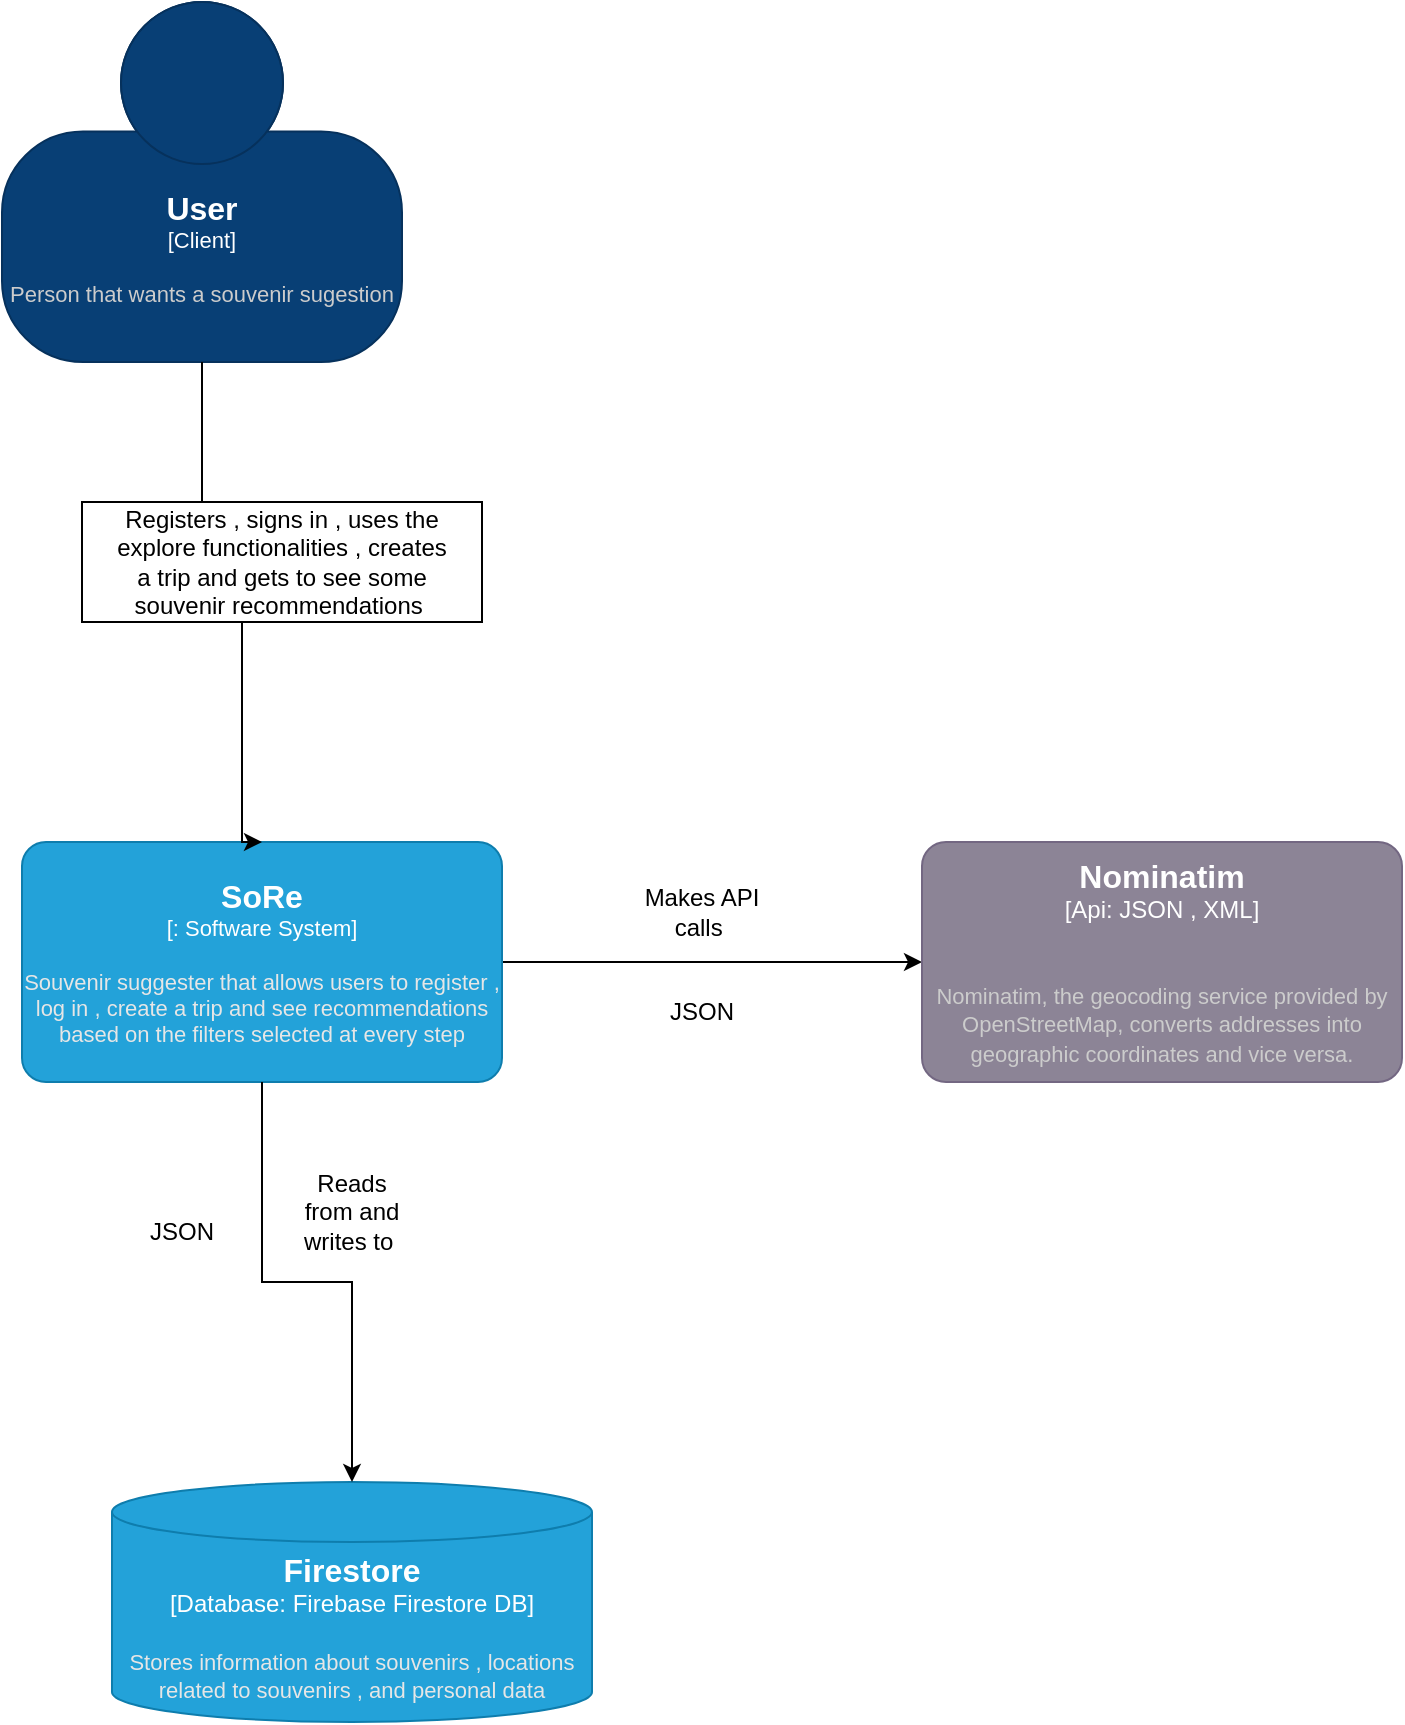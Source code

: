 <mxfile version="24.6.2" type="device">
  <diagram name="Page-1" id="QXPeTNBncEF4eeQSKUlk">
    <mxGraphModel dx="3576" dy="2546" grid="1" gridSize="10" guides="1" tooltips="1" connect="1" arrows="1" fold="1" page="1" pageScale="1" pageWidth="850" pageHeight="1100" math="0" shadow="0">
      <root>
        <mxCell id="0" />
        <mxCell id="1" parent="0" />
        <object placeholders="1" c4Name="User" c4Type="Client" c4Description="Person that wants a souvenir sugestion" label="&lt;font style=&quot;font-size: 16px&quot;&gt;&lt;b&gt;%c4Name%&lt;/b&gt;&lt;/font&gt;&lt;div&gt;[%c4Type%]&lt;/div&gt;&lt;br&gt;&lt;div&gt;&lt;font style=&quot;font-size: 11px&quot;&gt;&lt;font color=&quot;#cccccc&quot;&gt;%c4Description%&lt;/font&gt;&lt;/div&gt;" id="COm_rqQEN5jKaDhNb9Z0-1">
          <mxCell style="html=1;fontSize=11;dashed=0;whiteSpace=wrap;fillColor=#083F75;strokeColor=#06315C;fontColor=#ffffff;shape=mxgraph.c4.person2;align=center;metaEdit=1;points=[[0.5,0,0],[1,0.5,0],[1,0.75,0],[0.75,1,0],[0.5,1,0],[0.25,1,0],[0,0.75,0],[0,0.5,0]];resizable=0;" parent="1" vertex="1">
            <mxGeometry x="-820" y="-1070" width="200" height="180" as="geometry" />
          </mxCell>
        </object>
        <mxCell id="fY5cgNFYc6_N9_vYUAOr-10" style="edgeStyle=orthogonalEdgeStyle;rounded=0;orthogonalLoop=1;jettySize=auto;html=1;exitX=1;exitY=0.5;exitDx=0;exitDy=0;exitPerimeter=0;" edge="1" parent="1" source="fY5cgNFYc6_N9_vYUAOr-1" target="fY5cgNFYc6_N9_vYUAOr-9">
          <mxGeometry relative="1" as="geometry" />
        </mxCell>
        <object placeholders="1" c4Name="SoRe" c4Technology="Software System" c4Description="Souvenir suggester that allows users to register , log in , create a trip and see recommendations based on the filters selected at every step " label="&lt;font style=&quot;font-size: 16px&quot;&gt;&lt;b&gt;%c4Name%&lt;/b&gt;&lt;/font&gt;&lt;div&gt;[%c4Type%: %c4Technology%]&lt;/div&gt;&lt;br&gt;&lt;div&gt;&lt;font style=&quot;font-size: 11px&quot;&gt;&lt;font color=&quot;#E6E6E6&quot;&gt;%c4Description%&lt;/font&gt;&lt;/div&gt;" c4Type="" id="fY5cgNFYc6_N9_vYUAOr-1">
          <mxCell style="rounded=1;whiteSpace=wrap;html=1;fontSize=11;labelBackgroundColor=none;fillColor=#23A2D9;fontColor=#ffffff;align=center;arcSize=10;strokeColor=#0E7DAD;metaEdit=1;resizable=0;points=[[0.25,0,0],[0.5,0,0],[0.75,0,0],[1,0.25,0],[1,0.5,0],[1,0.75,0],[0.75,1,0],[0.5,1,0],[0.25,1,0],[0,0.75,0],[0,0.5,0],[0,0.25,0]];" vertex="1" parent="1">
            <mxGeometry x="-810" y="-650" width="240" height="120" as="geometry" />
          </mxCell>
        </object>
        <mxCell id="fY5cgNFYc6_N9_vYUAOr-2" style="edgeStyle=orthogonalEdgeStyle;rounded=0;orthogonalLoop=1;jettySize=auto;html=1;entryX=0.5;entryY=0;entryDx=0;entryDy=0;entryPerimeter=0;" edge="1" parent="1" source="COm_rqQEN5jKaDhNb9Z0-1" target="fY5cgNFYc6_N9_vYUAOr-1">
          <mxGeometry relative="1" as="geometry">
            <mxPoint x="-700" y="-660" as="targetPoint" />
            <Array as="points">
              <mxPoint x="-720" y="-775" />
              <mxPoint x="-700" y="-775" />
              <mxPoint x="-700" y="-650" />
            </Array>
          </mxGeometry>
        </mxCell>
        <mxCell id="fY5cgNFYc6_N9_vYUAOr-3" value="" style="rounded=0;whiteSpace=wrap;html=1;" vertex="1" parent="1">
          <mxGeometry x="-780" y="-820" width="200" height="60" as="geometry" />
        </mxCell>
        <mxCell id="fY5cgNFYc6_N9_vYUAOr-4" value="Registers , signs in , uses the explore functionalities , creates a trip and gets to see some souvenir recommendations&amp;nbsp;" style="text;html=1;align=center;verticalAlign=middle;whiteSpace=wrap;rounded=0;" vertex="1" parent="1">
          <mxGeometry x="-765" y="-835" width="170" height="90" as="geometry" />
        </mxCell>
        <object placeholders="1" c4Type="Firestore" c4Container="Database" c4Technology="Firebase Firestore DB" c4Description="Stores information about souvenirs , locations related to souvenirs , and personal data" label="&lt;font style=&quot;font-size: 16px&quot;&gt;&lt;b&gt;%c4Type%&lt;/b&gt;&lt;/font&gt;&lt;div&gt;[%c4Container%:&amp;nbsp;%c4Technology%]&lt;/div&gt;&lt;br&gt;&lt;div&gt;&lt;font style=&quot;font-size: 11px&quot;&gt;&lt;font color=&quot;#E6E6E6&quot;&gt;%c4Description%&lt;/font&gt;&lt;/div&gt;" id="fY5cgNFYc6_N9_vYUAOr-5">
          <mxCell style="shape=cylinder3;size=15;whiteSpace=wrap;html=1;boundedLbl=1;rounded=0;labelBackgroundColor=none;fillColor=#23A2D9;fontSize=12;fontColor=#ffffff;align=center;strokeColor=#0E7DAD;metaEdit=1;points=[[0.5,0,0],[1,0.25,0],[1,0.5,0],[1,0.75,0],[0.5,1,0],[0,0.75,0],[0,0.5,0],[0,0.25,0]];resizable=0;" vertex="1" parent="1">
            <mxGeometry x="-765" y="-330" width="240" height="120" as="geometry" />
          </mxCell>
        </object>
        <mxCell id="fY5cgNFYc6_N9_vYUAOr-6" style="edgeStyle=orthogonalEdgeStyle;rounded=0;orthogonalLoop=1;jettySize=auto;html=1;entryX=0.5;entryY=0;entryDx=0;entryDy=0;entryPerimeter=0;" edge="1" parent="1" source="fY5cgNFYc6_N9_vYUAOr-1" target="fY5cgNFYc6_N9_vYUAOr-5">
          <mxGeometry relative="1" as="geometry" />
        </mxCell>
        <mxCell id="fY5cgNFYc6_N9_vYUAOr-7" value="Reads from and writes to&amp;nbsp;" style="text;html=1;align=center;verticalAlign=middle;whiteSpace=wrap;rounded=0;" vertex="1" parent="1">
          <mxGeometry x="-675" y="-480" width="60" height="30" as="geometry" />
        </mxCell>
        <object placeholders="1" c4Name="Nominatim" c4Type="Api: JSON , XML" c4Description="&#xa;Nominatim, the geocoding service provided by OpenStreetMap, converts addresses into geographic coordinates and vice versa.&#xa;" label="&lt;font style=&quot;font-size: 16px&quot;&gt;&lt;b&gt;%c4Name%&lt;/b&gt;&lt;/font&gt;&lt;div&gt;[%c4Type%]&lt;/div&gt;&lt;br&gt;&lt;div&gt;&lt;font style=&quot;font-size: 11px&quot;&gt;&lt;font color=&quot;#cccccc&quot;&gt;%c4Description%&lt;/font&gt;&lt;/div&gt;" id="fY5cgNFYc6_N9_vYUAOr-9">
          <mxCell style="rounded=1;whiteSpace=wrap;html=1;labelBackgroundColor=none;fillColor=#8C8496;fontColor=#ffffff;align=center;arcSize=10;strokeColor=#736782;metaEdit=1;resizable=0;points=[[0.25,0,0],[0.5,0,0],[0.75,0,0],[1,0.25,0],[1,0.5,0],[1,0.75,0],[0.75,1,0],[0.5,1,0],[0.25,1,0],[0,0.75,0],[0,0.5,0],[0,0.25,0]];" vertex="1" parent="1">
            <mxGeometry x="-360" y="-650" width="240" height="120" as="geometry" />
          </mxCell>
        </object>
        <mxCell id="fY5cgNFYc6_N9_vYUAOr-12" value="Makes API calls&amp;nbsp;" style="text;html=1;align=center;verticalAlign=middle;whiteSpace=wrap;rounded=0;" vertex="1" parent="1">
          <mxGeometry x="-500" y="-630" width="60" height="30" as="geometry" />
        </mxCell>
        <mxCell id="fY5cgNFYc6_N9_vYUAOr-13" value="JSON" style="text;html=1;align=center;verticalAlign=middle;whiteSpace=wrap;rounded=0;" vertex="1" parent="1">
          <mxGeometry x="-500" y="-580" width="60" height="30" as="geometry" />
        </mxCell>
        <mxCell id="fY5cgNFYc6_N9_vYUAOr-14" value="JSON" style="text;html=1;align=center;verticalAlign=middle;whiteSpace=wrap;rounded=0;" vertex="1" parent="1">
          <mxGeometry x="-760" y="-470" width="60" height="30" as="geometry" />
        </mxCell>
      </root>
    </mxGraphModel>
  </diagram>
</mxfile>

